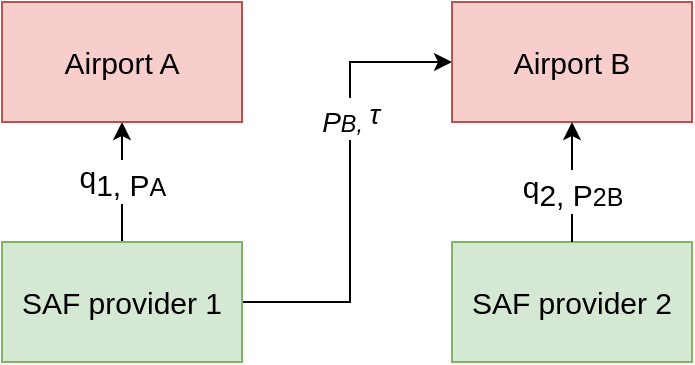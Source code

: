 <mxfile version="24.7.7">
  <diagram name="Page-1" id="fZDiwvPeSgvQYQ-qHkVj">
    <mxGraphModel dx="954" dy="564" grid="1" gridSize="10" guides="1" tooltips="1" connect="1" arrows="1" fold="1" page="1" pageScale="1" pageWidth="850" pageHeight="1100" math="0" shadow="0">
      <root>
        <mxCell id="0" />
        <mxCell id="1" parent="0" />
        <mxCell id="JHbBvdXvmS4ufSMJPg5_-3" style="edgeStyle=orthogonalEdgeStyle;rounded=0;orthogonalLoop=1;jettySize=auto;html=1;entryX=0;entryY=0.5;entryDx=0;entryDy=0;exitX=1;exitY=0.5;exitDx=0;exitDy=0;" parent="1" source="ztEKMlHx5iEkaFNF5Ow5-3" target="ztEKMlHx5iEkaFNF5Ow5-5" edge="1">
          <mxGeometry relative="1" as="geometry">
            <Array as="points">
              <mxPoint x="430" y="330" />
              <mxPoint x="430" y="210" />
            </Array>
            <mxPoint x="430" y="300" as="sourcePoint" />
          </mxGeometry>
        </mxCell>
        <mxCell id="JHbBvdXvmS4ufSMJPg5_-4" value="&lt;sub style=&quot;font-size: 14px;&quot;&gt;P&lt;/sub&gt;&lt;span style=&quot;font-size: 14px;&quot;&gt;&lt;sub&gt;B,&amp;nbsp;&lt;/sub&gt;&lt;/span&gt;&lt;font style=&quot;font-size: 14px;&quot;&gt;τ&lt;/font&gt;" style="edgeLabel;html=1;align=center;verticalAlign=middle;resizable=0;points=[];fontSize=14;fontStyle=2" parent="JHbBvdXvmS4ufSMJPg5_-3" vertex="1" connectable="0">
          <mxGeometry x="0.3" relative="1" as="geometry">
            <mxPoint as="offset" />
          </mxGeometry>
        </mxCell>
        <mxCell id="ztEKMlHx5iEkaFNF5Ow5-2" value="SAF provider 2" style="rounded=0;whiteSpace=wrap;html=1;fontSize=15;fillColor=#d5e8d4;strokeColor=#82b366;" parent="1" vertex="1">
          <mxGeometry x="481" y="300" width="120" height="60" as="geometry" />
        </mxCell>
        <mxCell id="ztEKMlHx5iEkaFNF5Ow5-7" value="" style="edgeStyle=orthogonalEdgeStyle;rounded=0;orthogonalLoop=1;jettySize=auto;html=1;fontSize=15;" parent="1" source="ztEKMlHx5iEkaFNF5Ow5-3" target="ztEKMlHx5iEkaFNF5Ow5-6" edge="1">
          <mxGeometry relative="1" as="geometry" />
        </mxCell>
        <mxCell id="ztEKMlHx5iEkaFNF5Ow5-11" value="q&lt;sub style=&quot;font-size: 15px;&quot;&gt;1, P&lt;/sub&gt;&lt;span style=&quot;font-size: 15px;&quot;&gt;&lt;sub&gt;A&lt;/sub&gt;&lt;/span&gt;&lt;sub style=&quot;font-size: 15px;&quot;&gt;&amp;nbsp;&lt;/sub&gt;" style="edgeLabel;html=1;align=center;verticalAlign=middle;resizable=0;points=[];fontSize=15;" parent="ztEKMlHx5iEkaFNF5Ow5-7" vertex="1" connectable="0">
          <mxGeometry x="0.033" y="-2" relative="1" as="geometry">
            <mxPoint as="offset" />
          </mxGeometry>
        </mxCell>
        <mxCell id="ztEKMlHx5iEkaFNF5Ow5-3" value="SAF provider 1" style="rounded=0;whiteSpace=wrap;html=1;fontSize=15;fillColor=#d5e8d4;strokeColor=#82b366;" parent="1" vertex="1">
          <mxGeometry x="256" y="300" width="120" height="60" as="geometry" />
        </mxCell>
        <mxCell id="ztEKMlHx5iEkaFNF5Ow5-5" value="Airport B" style="rounded=0;whiteSpace=wrap;html=1;fontSize=15;fillColor=#f8cecc;strokeColor=#b85450;" parent="1" vertex="1">
          <mxGeometry x="481" y="180" width="120" height="60" as="geometry" />
        </mxCell>
        <mxCell id="ztEKMlHx5iEkaFNF5Ow5-6" value="Airport A" style="rounded=0;whiteSpace=wrap;html=1;fontSize=15;fillColor=#f8cecc;strokeColor=#b85450;" parent="1" vertex="1">
          <mxGeometry x="256" y="180" width="120" height="60" as="geometry" />
        </mxCell>
        <mxCell id="ztEKMlHx5iEkaFNF5Ow5-10" value="" style="endArrow=classic;html=1;rounded=0;exitX=0.5;exitY=0;exitDx=0;exitDy=0;entryX=0.5;entryY=1;entryDx=0;entryDy=0;fontSize=15;" parent="1" source="ztEKMlHx5iEkaFNF5Ow5-2" target="ztEKMlHx5iEkaFNF5Ow5-5" edge="1">
          <mxGeometry width="50" height="50" relative="1" as="geometry">
            <mxPoint x="441" y="300" as="sourcePoint" />
            <mxPoint x="531" y="240" as="targetPoint" />
            <Array as="points" />
          </mxGeometry>
        </mxCell>
        <mxCell id="ztEKMlHx5iEkaFNF5Ow5-12" value="q&lt;sub style=&quot;font-size: 15px;&quot;&gt;2, P&lt;/sub&gt;&lt;span style=&quot;font-size: 15px;&quot;&gt;&lt;sub&gt;2B&lt;/sub&gt;&lt;/span&gt;" style="edgeLabel;html=1;align=center;verticalAlign=middle;resizable=0;points=[];fontSize=15;" parent="ztEKMlHx5iEkaFNF5Ow5-10" vertex="1" connectable="0">
          <mxGeometry x="-0.133" relative="1" as="geometry">
            <mxPoint as="offset" />
          </mxGeometry>
        </mxCell>
      </root>
    </mxGraphModel>
  </diagram>
</mxfile>

